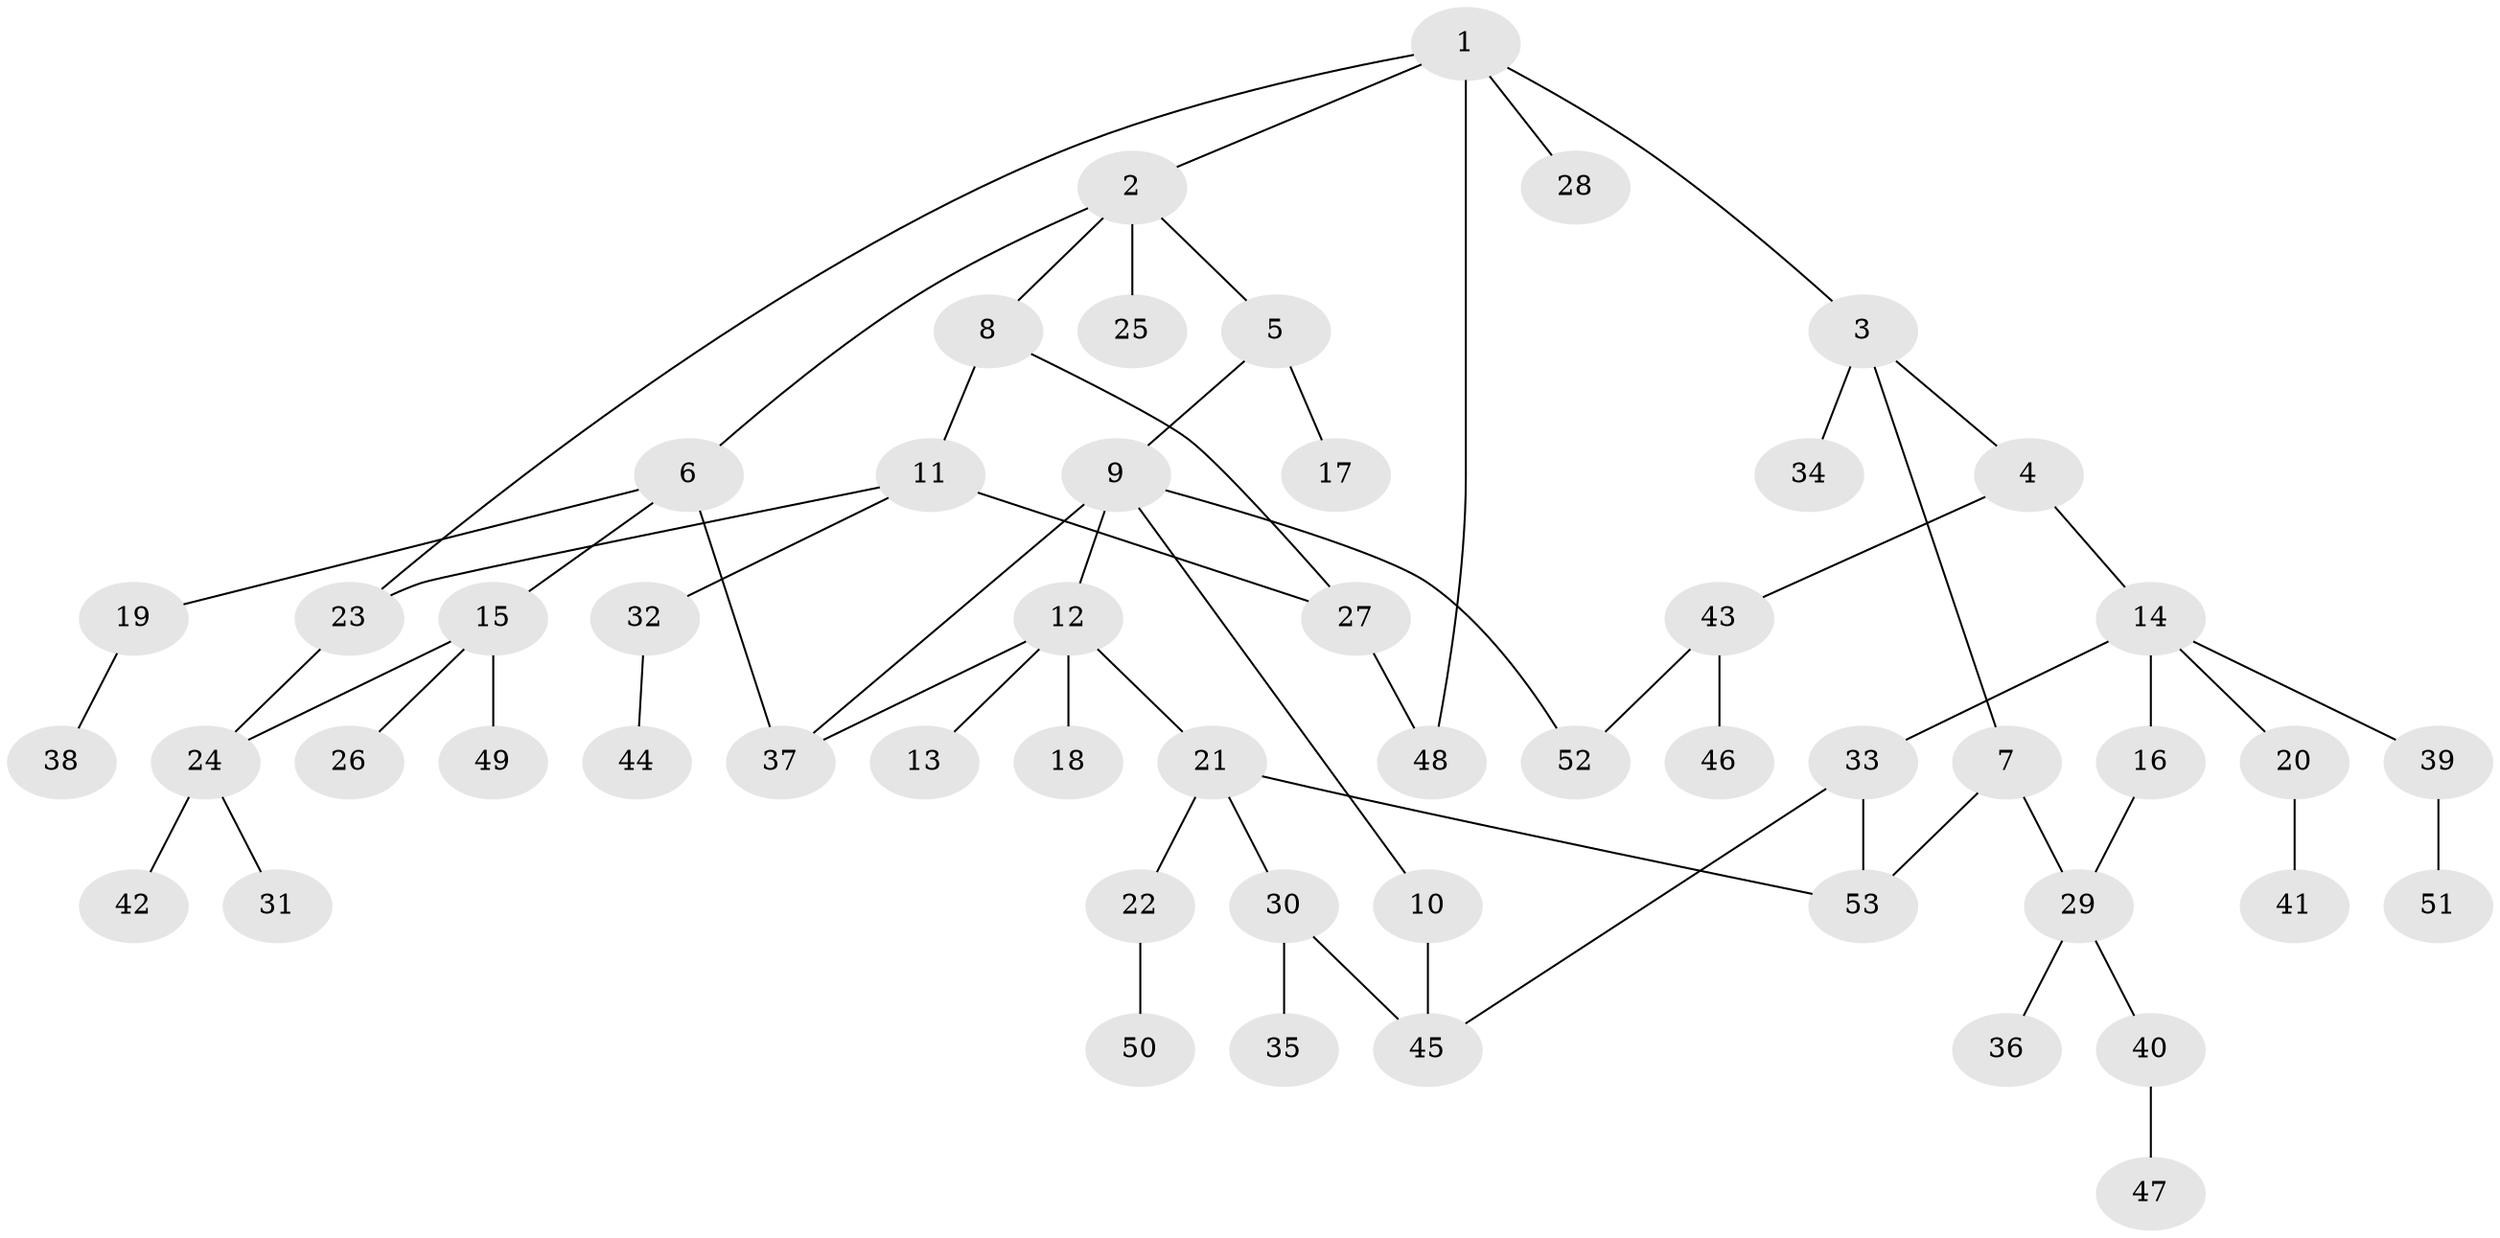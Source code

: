 // Generated by graph-tools (version 1.1) at 2025/49/03/09/25 03:49:26]
// undirected, 53 vertices, 64 edges
graph export_dot {
graph [start="1"]
  node [color=gray90,style=filled];
  1;
  2;
  3;
  4;
  5;
  6;
  7;
  8;
  9;
  10;
  11;
  12;
  13;
  14;
  15;
  16;
  17;
  18;
  19;
  20;
  21;
  22;
  23;
  24;
  25;
  26;
  27;
  28;
  29;
  30;
  31;
  32;
  33;
  34;
  35;
  36;
  37;
  38;
  39;
  40;
  41;
  42;
  43;
  44;
  45;
  46;
  47;
  48;
  49;
  50;
  51;
  52;
  53;
  1 -- 2;
  1 -- 3;
  1 -- 23;
  1 -- 28;
  1 -- 48;
  2 -- 5;
  2 -- 6;
  2 -- 8;
  2 -- 25;
  3 -- 4;
  3 -- 7;
  3 -- 34;
  4 -- 14;
  4 -- 43;
  5 -- 9;
  5 -- 17;
  6 -- 15;
  6 -- 19;
  6 -- 37;
  7 -- 29;
  7 -- 53;
  8 -- 11;
  8 -- 27;
  9 -- 10;
  9 -- 12;
  9 -- 37;
  9 -- 52;
  10 -- 45;
  11 -- 27;
  11 -- 32;
  11 -- 23;
  12 -- 13;
  12 -- 18;
  12 -- 21;
  12 -- 37;
  14 -- 16;
  14 -- 20;
  14 -- 33;
  14 -- 39;
  15 -- 24;
  15 -- 26;
  15 -- 49;
  16 -- 29;
  19 -- 38;
  20 -- 41;
  21 -- 22;
  21 -- 30;
  21 -- 53;
  22 -- 50;
  23 -- 24;
  24 -- 31;
  24 -- 42;
  27 -- 48;
  29 -- 36;
  29 -- 40;
  30 -- 35;
  30 -- 45;
  32 -- 44;
  33 -- 45;
  33 -- 53;
  39 -- 51;
  40 -- 47;
  43 -- 46;
  43 -- 52;
}
